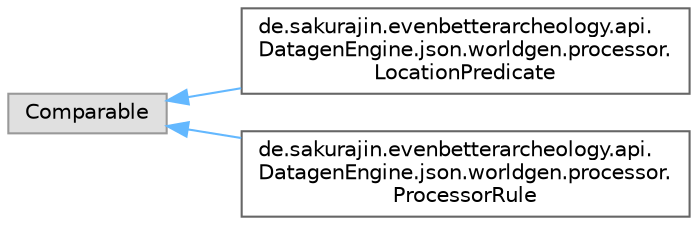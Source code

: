 digraph "Graphical Class Hierarchy"
{
 // LATEX_PDF_SIZE
  bgcolor="transparent";
  edge [fontname=Helvetica,fontsize=10,labelfontname=Helvetica,labelfontsize=10];
  node [fontname=Helvetica,fontsize=10,shape=box,height=0.2,width=0.4];
  rankdir="LR";
  Node0 [label="Comparable",height=0.2,width=0.4,color="grey60", fillcolor="#E0E0E0", style="filled",tooltip=" "];
  Node0 -> Node1 [dir="back",color="steelblue1",style="solid"];
  Node1 [label="de.sakurajin.evenbetterarcheology.api.\lDatagenEngine.json.worldgen.processor.\lLocationPredicate",height=0.2,width=0.4,color="grey40", fillcolor="white", style="filled",URL="$classde_1_1sakurajin_1_1evenbetterarcheology_1_1api_1_1DatagenEngine_1_1json_1_1worldgen_1_1processor_1_1LocationPredicate.html",tooltip=" "];
  Node0 -> Node2 [dir="back",color="steelblue1",style="solid"];
  Node2 [label="de.sakurajin.evenbetterarcheology.api.\lDatagenEngine.json.worldgen.processor.\lProcessorRule",height=0.2,width=0.4,color="grey40", fillcolor="white", style="filled",URL="$classde_1_1sakurajin_1_1evenbetterarcheology_1_1api_1_1DatagenEngine_1_1json_1_1worldgen_1_1processor_1_1ProcessorRule.html",tooltip=" "];
}
